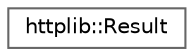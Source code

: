 digraph "Graphical Class Hierarchy"
{
 // LATEX_PDF_SIZE
  bgcolor="transparent";
  edge [fontname=Helvetica,fontsize=10,labelfontname=Helvetica,labelfontsize=10];
  node [fontname=Helvetica,fontsize=10,shape=box,height=0.2,width=0.4];
  rankdir="LR";
  Node0 [id="Node000000",label="httplib::Result",height=0.2,width=0.4,color="grey40", fillcolor="white", style="filled",URL="$classhttplib_1_1Result.html",tooltip=" "];
}
